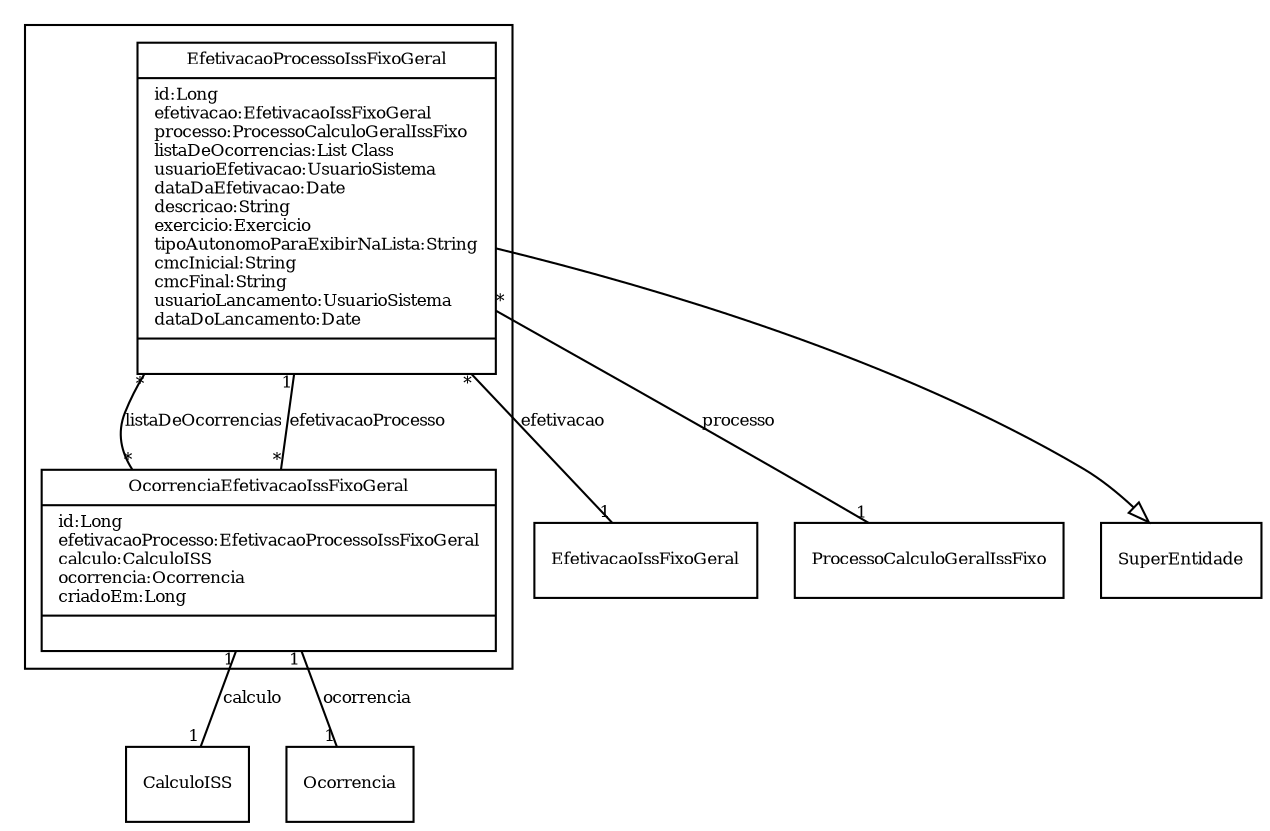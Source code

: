 digraph G{
fontname = "Times-Roman"
fontsize = 8

node [
        fontname = "Times-Roman"
        fontsize = 8
        shape = "record"
]

edge [
        fontname = "Times-Roman"
        fontsize = 8
]

subgraph clusterLANCAMENTO_DE_ISS_FIXO__GERAL__EFETIVACAO
{
EfetivacaoProcessoIssFixoGeral [label = "{EfetivacaoProcessoIssFixoGeral|id:Long\lefetivacao:EfetivacaoIssFixoGeral\lprocesso:ProcessoCalculoGeralIssFixo\llistaDeOcorrencias:List Class\lusuarioEfetivacao:UsuarioSistema\ldataDaEfetivacao:Date\ldescricao:String\lexercicio:Exercicio\ltipoAutonomoParaExibirNaLista:String\lcmcInicial:String\lcmcFinal:String\lusuarioLancamento:UsuarioSistema\ldataDoLancamento:Date\l|\l}"]
OcorrenciaEfetivacaoIssFixoGeral [label = "{OcorrenciaEfetivacaoIssFixoGeral|id:Long\lefetivacaoProcesso:EfetivacaoProcessoIssFixoGeral\lcalculo:CalculoISS\locorrencia:Ocorrencia\lcriadoEm:Long\l|\l}"]
}
edge [arrowhead = "none" headlabel = "1" taillabel = "*"] EfetivacaoProcessoIssFixoGeral -> EfetivacaoIssFixoGeral [label = "efetivacao"]
edge [arrowhead = "none" headlabel = "1" taillabel = "*"] EfetivacaoProcessoIssFixoGeral -> ProcessoCalculoGeralIssFixo [label = "processo"]
edge [arrowhead = "none" headlabel = "*" taillabel = "*"] EfetivacaoProcessoIssFixoGeral -> OcorrenciaEfetivacaoIssFixoGeral [label = "listaDeOcorrencias"]
edge [ arrowhead = "empty" headlabel = "" taillabel = ""] EfetivacaoProcessoIssFixoGeral -> SuperEntidade
edge [arrowhead = "none" headlabel = "1" taillabel = "*"] OcorrenciaEfetivacaoIssFixoGeral -> EfetivacaoProcessoIssFixoGeral [label = "efetivacaoProcesso"]
edge [arrowhead = "none" headlabel = "1" taillabel = "1"] OcorrenciaEfetivacaoIssFixoGeral -> CalculoISS [label = "calculo"]
edge [arrowhead = "none" headlabel = "1" taillabel = "1"] OcorrenciaEfetivacaoIssFixoGeral -> Ocorrencia [label = "ocorrencia"]
}

